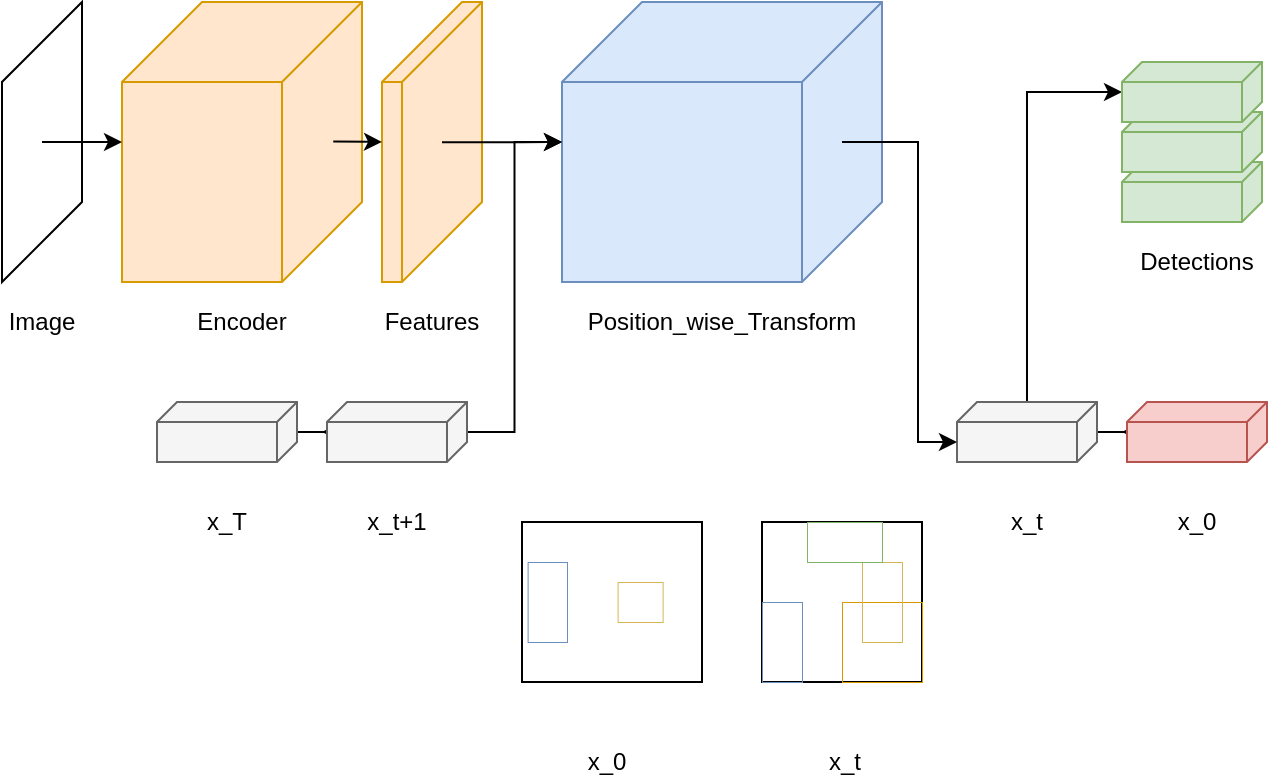 <mxfile version="21.2.1" type="device">
  <diagram name="페이지-1" id="WjTWZu_wgfsH3Yp1EPEO">
    <mxGraphModel dx="1114" dy="559" grid="1" gridSize="10" guides="1" tooltips="1" connect="1" arrows="1" fold="1" page="1" pageScale="1" pageWidth="400" pageHeight="200" math="0" shadow="0">
      <root>
        <mxCell id="0" />
        <mxCell id="1" parent="0" />
        <mxCell id="LTw5yQqBx48sPHNNN6xt-4" value="Image" style="text;html=1;strokeColor=none;fillColor=none;align=center;verticalAlign=middle;whiteSpace=wrap;rounded=0;" parent="1" vertex="1">
          <mxGeometry x="39.91" y="370" width="40" as="geometry" />
        </mxCell>
        <mxCell id="LTw5yQqBx48sPHNNN6xt-5" value="Encoder" style="text;html=1;strokeColor=none;fillColor=none;align=center;verticalAlign=middle;whiteSpace=wrap;rounded=0;" parent="1" vertex="1">
          <mxGeometry x="140" y="370" width="40" as="geometry" />
        </mxCell>
        <mxCell id="AjTzXF5Oelp-aFMQVaQH-9" value="" style="shape=cube;whiteSpace=wrap;html=1;boundedLbl=1;backgroundOutline=1;darkOpacity=0;darkOpacity2=0;size=40;flipH=1;fillColor=#ffe6cc;strokeColor=#d79b00;" parent="1" vertex="1">
          <mxGeometry x="100" y="210" width="120" height="140" as="geometry" />
        </mxCell>
        <mxCell id="AjTzXF5Oelp-aFMQVaQH-11" value="" style="shape=parallelogram;perimeter=parallelogramPerimeter;whiteSpace=wrap;html=1;fixedSize=1;rotation=-90;size=40;flipH=1;fillStyle=solid;" parent="1" vertex="1">
          <mxGeometry x="-10" y="260" width="140" height="40" as="geometry" />
        </mxCell>
        <mxCell id="AjTzXF5Oelp-aFMQVaQH-12" value="" style="shape=cube;whiteSpace=wrap;html=1;boundedLbl=1;backgroundOutline=1;darkOpacity=0;darkOpacity2=0;size=40;flipH=1;fillColor=#ffe6cc;strokeColor=#d79b00;" parent="1" vertex="1">
          <mxGeometry x="230" y="210" width="50" height="140" as="geometry" />
        </mxCell>
        <mxCell id="AjTzXF5Oelp-aFMQVaQH-14" value="Features" style="text;html=1;strokeColor=none;fillColor=none;align=center;verticalAlign=middle;whiteSpace=wrap;rounded=0;" parent="1" vertex="1">
          <mxGeometry x="235" y="370" width="40" as="geometry" />
        </mxCell>
        <mxCell id="AjTzXF5Oelp-aFMQVaQH-16" value="x_t+1" style="text;html=1;strokeColor=none;fillColor=none;align=center;verticalAlign=middle;whiteSpace=wrap;rounded=0;" parent="1" vertex="1">
          <mxGeometry x="195" y="470" width="85" as="geometry" />
        </mxCell>
        <mxCell id="AjTzXF5Oelp-aFMQVaQH-24" value="" style="endArrow=classic;html=1;rounded=0;exitX=0.5;exitY=0.5;exitDx=0;exitDy=0;exitPerimeter=0;" parent="1" source="AjTzXF5Oelp-aFMQVaQH-11" edge="1">
          <mxGeometry width="50" height="50" relative="1" as="geometry">
            <mxPoint x="220" y="420" as="sourcePoint" />
            <mxPoint x="100" y="280" as="targetPoint" />
          </mxGeometry>
        </mxCell>
        <mxCell id="AjTzXF5Oelp-aFMQVaQH-26" value="" style="endArrow=classic;html=1;rounded=0;exitX=0.5;exitY=0.5;exitDx=0;exitDy=0;exitPerimeter=0;" parent="1" edge="1">
          <mxGeometry width="50" height="50" relative="1" as="geometry">
            <mxPoint x="205.63" y="279.71" as="sourcePoint" />
            <mxPoint x="230" y="280" as="targetPoint" />
          </mxGeometry>
        </mxCell>
        <mxCell id="G3NelD-k7GDp5YI_SeNo-103" style="edgeStyle=orthogonalEdgeStyle;rounded=0;orthogonalLoop=1;jettySize=auto;html=1;" parent="1" source="AjTzXF5Oelp-aFMQVaQH-34" edge="1">
          <mxGeometry relative="1" as="geometry">
            <mxPoint x="200" y="425" as="targetPoint" />
          </mxGeometry>
        </mxCell>
        <mxCell id="AjTzXF5Oelp-aFMQVaQH-34" value="" style="shape=cube;whiteSpace=wrap;html=1;boundedLbl=1;backgroundOutline=1;darkOpacity=0;darkOpacity2=0;size=10;flipH=1;fillColor=#f5f5f5;strokeColor=#666666;fontColor=#333333;" parent="1" vertex="1">
          <mxGeometry x="117.5" y="410" width="70" height="30" as="geometry" />
        </mxCell>
        <mxCell id="AjTzXF5Oelp-aFMQVaQH-37" value="x_T" style="text;html=1;strokeColor=none;fillColor=none;align=center;verticalAlign=middle;whiteSpace=wrap;rounded=0;" parent="1" vertex="1">
          <mxGeometry x="110" y="470" width="85" as="geometry" />
        </mxCell>
        <mxCell id="AjTzXF5Oelp-aFMQVaQH-41" value="x_0" style="text;html=1;strokeColor=none;fillColor=none;align=center;verticalAlign=middle;whiteSpace=wrap;rounded=0;" parent="1" vertex="1">
          <mxGeometry x="300" y="590" width="85" as="geometry" />
        </mxCell>
        <mxCell id="G3NelD-k7GDp5YI_SeNo-3" value="x_t" style="text;html=1;strokeColor=none;fillColor=none;align=center;verticalAlign=middle;whiteSpace=wrap;rounded=0;" parent="1" vertex="1">
          <mxGeometry x="419.37" y="590" width="85" as="geometry" />
        </mxCell>
        <mxCell id="G3NelD-k7GDp5YI_SeNo-35" value="" style="shape=cube;whiteSpace=wrap;html=1;boundedLbl=1;backgroundOutline=1;darkOpacity=0;darkOpacity2=0;size=40;flipH=1;fillColor=#dae8fc;strokeColor=#6c8ebf;" parent="1" vertex="1">
          <mxGeometry x="320" y="210" width="160" height="140" as="geometry" />
        </mxCell>
        <mxCell id="G3NelD-k7GDp5YI_SeNo-36" value="Position_wise_Transform" style="text;html=1;strokeColor=none;fillColor=none;align=center;verticalAlign=middle;whiteSpace=wrap;rounded=0;" parent="1" vertex="1">
          <mxGeometry x="380" y="370" width="40" as="geometry" />
        </mxCell>
        <mxCell id="G3NelD-k7GDp5YI_SeNo-90" value="" style="group" parent="1" vertex="1" connectable="0">
          <mxGeometry x="420" y="470" width="80" height="80" as="geometry" />
        </mxCell>
        <mxCell id="G3NelD-k7GDp5YI_SeNo-84" value="" style="rounded=0;whiteSpace=wrap;html=1;" parent="G3NelD-k7GDp5YI_SeNo-90" vertex="1">
          <mxGeometry width="80" height="80" as="geometry" />
        </mxCell>
        <mxCell id="G3NelD-k7GDp5YI_SeNo-86" value="" style="rounded=0;whiteSpace=wrap;html=1;strokeWidth=0.5;fillColor=none;strokeColor=#6c8ebf;" parent="G3NelD-k7GDp5YI_SeNo-90" vertex="1">
          <mxGeometry y="40" width="20" height="40" as="geometry" />
        </mxCell>
        <mxCell id="G3NelD-k7GDp5YI_SeNo-87" value="" style="rounded=0;whiteSpace=wrap;html=1;strokeWidth=0.5;fillColor=none;strokeColor=#d79b00;" parent="G3NelD-k7GDp5YI_SeNo-90" vertex="1">
          <mxGeometry x="40" y="40" width="40" height="40" as="geometry" />
        </mxCell>
        <mxCell id="G3NelD-k7GDp5YI_SeNo-88" value="" style="rounded=0;whiteSpace=wrap;html=1;strokeWidth=0.5;fillColor=none;strokeColor=#d6b656;" parent="G3NelD-k7GDp5YI_SeNo-90" vertex="1">
          <mxGeometry x="50" y="20" width="20" height="40" as="geometry" />
        </mxCell>
        <mxCell id="G3NelD-k7GDp5YI_SeNo-89" value="" style="rounded=0;whiteSpace=wrap;html=1;strokeWidth=0.5;fillColor=none;strokeColor=#82b366;" parent="G3NelD-k7GDp5YI_SeNo-90" vertex="1">
          <mxGeometry x="22.5" width="37.5" height="20" as="geometry" />
        </mxCell>
        <mxCell id="G3NelD-k7GDp5YI_SeNo-96" value="" style="group" parent="1" vertex="1" connectable="0">
          <mxGeometry x="300" y="470" width="90" height="80" as="geometry" />
        </mxCell>
        <mxCell id="G3NelD-k7GDp5YI_SeNo-91" value="" style="rounded=0;whiteSpace=wrap;html=1;" parent="G3NelD-k7GDp5YI_SeNo-96" vertex="1">
          <mxGeometry width="90" height="80" as="geometry" />
        </mxCell>
        <mxCell id="G3NelD-k7GDp5YI_SeNo-92" value="" style="rounded=0;whiteSpace=wrap;html=1;strokeWidth=0.5;fillColor=none;strokeColor=#6c8ebf;" parent="G3NelD-k7GDp5YI_SeNo-96" vertex="1">
          <mxGeometry x="2.812" y="20" width="19.688" height="40" as="geometry" />
        </mxCell>
        <mxCell id="G3NelD-k7GDp5YI_SeNo-94" value="" style="rounded=0;whiteSpace=wrap;html=1;strokeWidth=0.5;fillColor=none;strokeColor=#d6b656;" parent="G3NelD-k7GDp5YI_SeNo-96" vertex="1">
          <mxGeometry x="47.807" y="30" width="22.5" height="20" as="geometry" />
        </mxCell>
        <mxCell id="G3NelD-k7GDp5YI_SeNo-110" style="edgeStyle=orthogonalEdgeStyle;rounded=0;orthogonalLoop=1;jettySize=auto;html=1;entryX=1;entryY=0.5;entryDx=0;entryDy=0;entryPerimeter=0;" parent="1" source="G3NelD-k7GDp5YI_SeNo-97" target="G3NelD-k7GDp5YI_SeNo-35" edge="1">
          <mxGeometry relative="1" as="geometry" />
        </mxCell>
        <mxCell id="G3NelD-k7GDp5YI_SeNo-97" value="" style="shape=cube;whiteSpace=wrap;html=1;boundedLbl=1;backgroundOutline=1;darkOpacity=0;darkOpacity2=0;size=10;flipH=1;fillColor=#f5f5f5;strokeColor=#666666;fontColor=#333333;" parent="1" vertex="1">
          <mxGeometry x="202.5" y="410" width="70" height="30" as="geometry" />
        </mxCell>
        <mxCell id="G3NelD-k7GDp5YI_SeNo-98" value="x_0" style="text;html=1;strokeColor=none;fillColor=none;align=center;verticalAlign=middle;whiteSpace=wrap;rounded=0;" parent="1" vertex="1">
          <mxGeometry x="595" y="470" width="85" as="geometry" />
        </mxCell>
        <mxCell id="G3NelD-k7GDp5YI_SeNo-104" style="edgeStyle=orthogonalEdgeStyle;rounded=0;orthogonalLoop=1;jettySize=auto;html=1;" parent="1" source="G3NelD-k7GDp5YI_SeNo-99" edge="1">
          <mxGeometry relative="1" as="geometry">
            <mxPoint x="600" y="425" as="targetPoint" />
          </mxGeometry>
        </mxCell>
        <mxCell id="FR-xBj-KkcMHWBZXChoK-2" style="edgeStyle=orthogonalEdgeStyle;rounded=0;orthogonalLoop=1;jettySize=auto;html=1;" edge="1" parent="1" source="G3NelD-k7GDp5YI_SeNo-99" target="G3NelD-k7GDp5YI_SeNo-118">
          <mxGeometry relative="1" as="geometry">
            <Array as="points">
              <mxPoint x="553" y="255" />
            </Array>
          </mxGeometry>
        </mxCell>
        <mxCell id="G3NelD-k7GDp5YI_SeNo-99" value="" style="shape=cube;whiteSpace=wrap;html=1;boundedLbl=1;backgroundOutline=1;darkOpacity=0;darkOpacity2=0;size=10;flipH=1;fillColor=#f5f5f5;strokeColor=#666666;fontColor=#333333;" parent="1" vertex="1">
          <mxGeometry x="517.5" y="410" width="70" height="30" as="geometry" />
        </mxCell>
        <mxCell id="G3NelD-k7GDp5YI_SeNo-100" value="x_t" style="text;html=1;strokeColor=none;fillColor=none;align=center;verticalAlign=middle;whiteSpace=wrap;rounded=0;" parent="1" vertex="1">
          <mxGeometry x="510" y="470" width="85" as="geometry" />
        </mxCell>
        <mxCell id="G3NelD-k7GDp5YI_SeNo-101" value="" style="shape=cube;whiteSpace=wrap;html=1;boundedLbl=1;backgroundOutline=1;darkOpacity=0;darkOpacity2=0;size=10;flipH=1;fillColor=#f8cecc;strokeColor=#b85450;" parent="1" vertex="1">
          <mxGeometry x="602.5" y="410" width="70" height="30" as="geometry" />
        </mxCell>
        <mxCell id="G3NelD-k7GDp5YI_SeNo-105" style="edgeStyle=orthogonalEdgeStyle;rounded=0;orthogonalLoop=1;jettySize=auto;html=1;exitX=0.4;exitY=0.501;exitDx=0;exitDy=0;exitPerimeter=0;" parent="1" source="AjTzXF5Oelp-aFMQVaQH-12" edge="1">
          <mxGeometry relative="1" as="geometry">
            <mxPoint x="320" y="280" as="targetPoint" />
          </mxGeometry>
        </mxCell>
        <mxCell id="G3NelD-k7GDp5YI_SeNo-111" style="edgeStyle=orthogonalEdgeStyle;rounded=0;orthogonalLoop=1;jettySize=auto;html=1;entryX=0;entryY=0;entryDx=70;entryDy=20;entryPerimeter=0;exitX=0.125;exitY=0.5;exitDx=0;exitDy=0;exitPerimeter=0;" parent="1" source="G3NelD-k7GDp5YI_SeNo-35" target="G3NelD-k7GDp5YI_SeNo-99" edge="1">
          <mxGeometry relative="1" as="geometry">
            <Array as="points">
              <mxPoint x="498" y="280" />
              <mxPoint x="498" y="430" />
            </Array>
          </mxGeometry>
        </mxCell>
        <mxCell id="G3NelD-k7GDp5YI_SeNo-112" value="" style="shape=cube;whiteSpace=wrap;html=1;boundedLbl=1;backgroundOutline=1;darkOpacity=0;darkOpacity2=0;size=10;flipH=1;fillColor=#d5e8d4;strokeColor=#82b366;" parent="1" vertex="1">
          <mxGeometry x="600" y="290" width="70" height="30" as="geometry" />
        </mxCell>
        <mxCell id="G3NelD-k7GDp5YI_SeNo-117" value="" style="shape=cube;whiteSpace=wrap;html=1;boundedLbl=1;backgroundOutline=1;darkOpacity=0;darkOpacity2=0;size=10;flipH=1;fillColor=#d5e8d4;strokeColor=#82b366;" parent="1" vertex="1">
          <mxGeometry x="600" y="265" width="70" height="30" as="geometry" />
        </mxCell>
        <mxCell id="G3NelD-k7GDp5YI_SeNo-118" value="" style="shape=cube;whiteSpace=wrap;html=1;boundedLbl=1;backgroundOutline=1;darkOpacity=0;darkOpacity2=0;size=10;flipH=1;fillColor=#d5e8d4;strokeColor=#82b366;" parent="1" vertex="1">
          <mxGeometry x="600" y="240" width="70" height="30" as="geometry" />
        </mxCell>
        <mxCell id="G3NelD-k7GDp5YI_SeNo-119" value="Detections" style="text;html=1;strokeColor=none;fillColor=none;align=center;verticalAlign=middle;whiteSpace=wrap;rounded=0;" parent="1" vertex="1">
          <mxGeometry x="595" y="340" width="85" as="geometry" />
        </mxCell>
      </root>
    </mxGraphModel>
  </diagram>
</mxfile>
